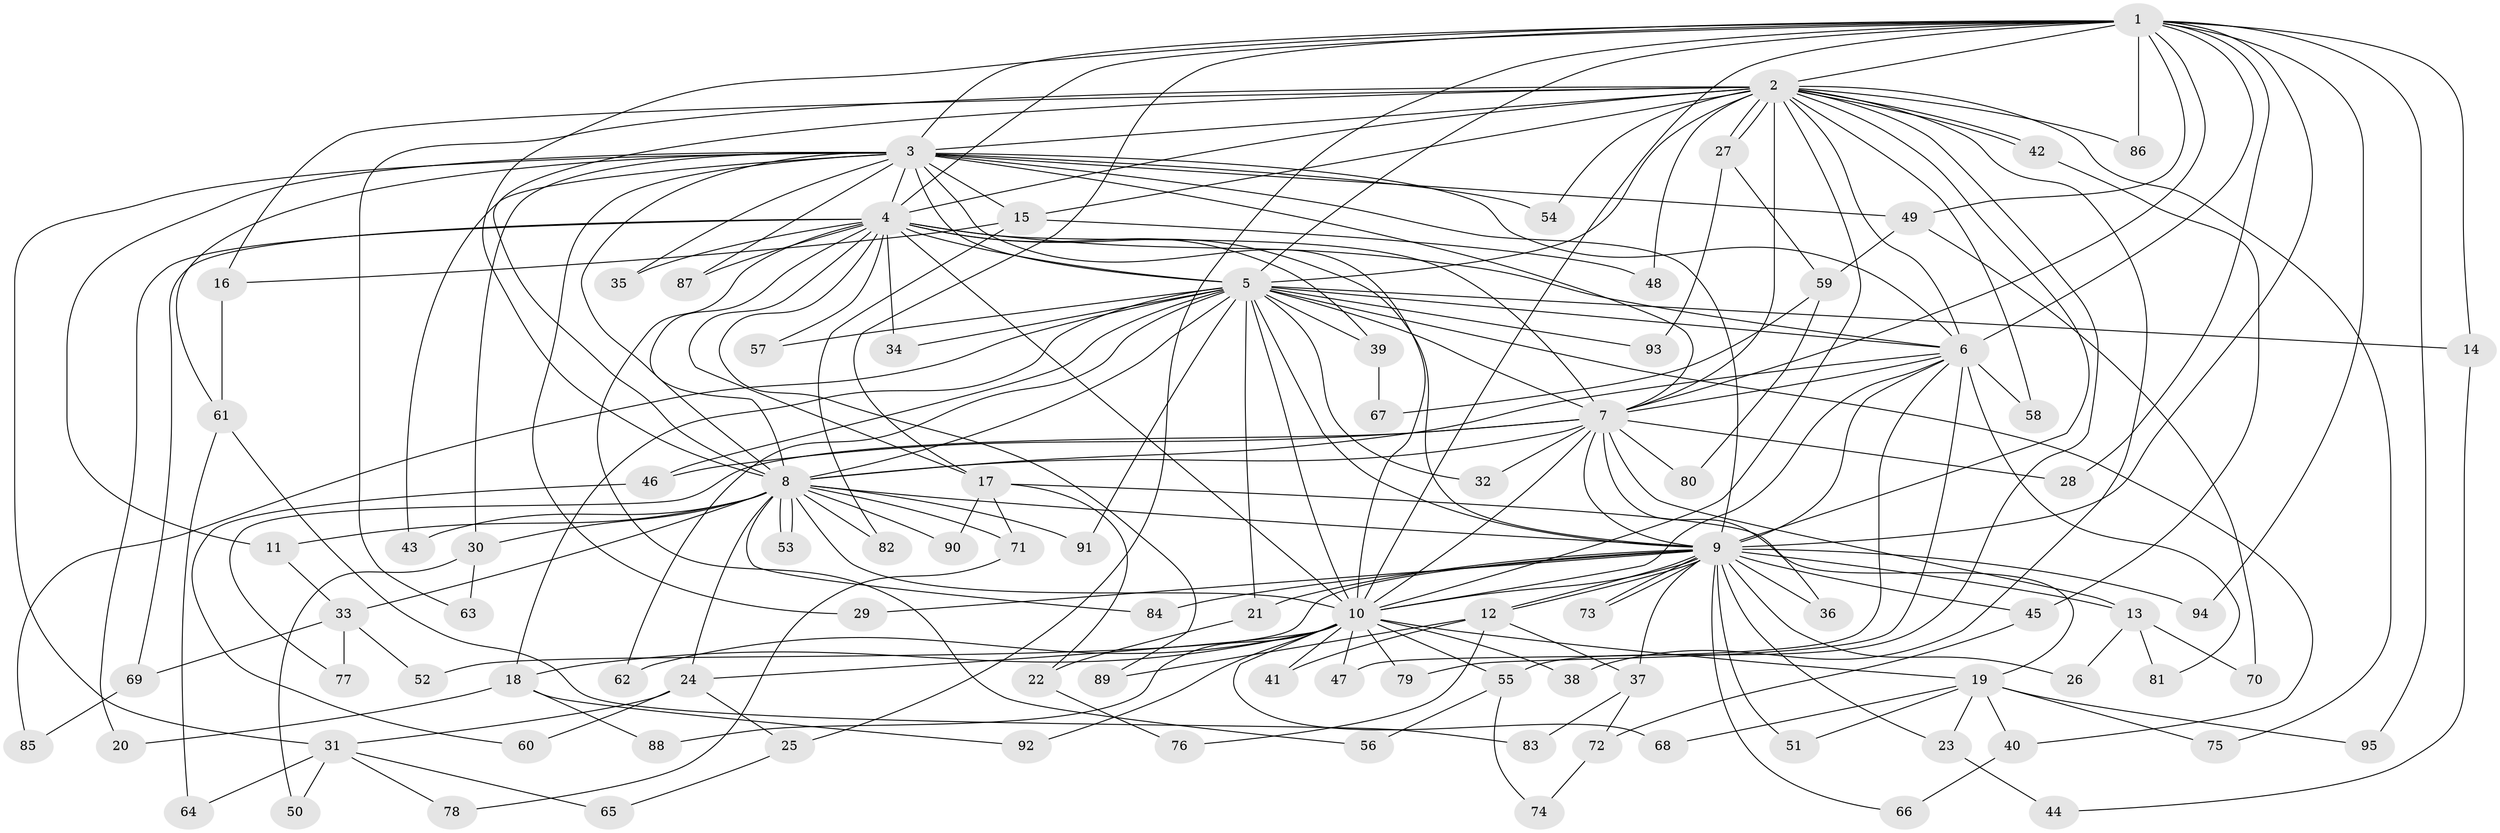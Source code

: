 // Generated by graph-tools (version 1.1) at 2025/34/03/09/25 02:34:46]
// undirected, 95 vertices, 215 edges
graph export_dot {
graph [start="1"]
  node [color=gray90,style=filled];
  1;
  2;
  3;
  4;
  5;
  6;
  7;
  8;
  9;
  10;
  11;
  12;
  13;
  14;
  15;
  16;
  17;
  18;
  19;
  20;
  21;
  22;
  23;
  24;
  25;
  26;
  27;
  28;
  29;
  30;
  31;
  32;
  33;
  34;
  35;
  36;
  37;
  38;
  39;
  40;
  41;
  42;
  43;
  44;
  45;
  46;
  47;
  48;
  49;
  50;
  51;
  52;
  53;
  54;
  55;
  56;
  57;
  58;
  59;
  60;
  61;
  62;
  63;
  64;
  65;
  66;
  67;
  68;
  69;
  70;
  71;
  72;
  73;
  74;
  75;
  76;
  77;
  78;
  79;
  80;
  81;
  82;
  83;
  84;
  85;
  86;
  87;
  88;
  89;
  90;
  91;
  92;
  93;
  94;
  95;
  1 -- 2;
  1 -- 3;
  1 -- 4;
  1 -- 5;
  1 -- 6;
  1 -- 7;
  1 -- 8;
  1 -- 9;
  1 -- 10;
  1 -- 14;
  1 -- 17;
  1 -- 25;
  1 -- 28;
  1 -- 49;
  1 -- 86;
  1 -- 94;
  1 -- 95;
  2 -- 3;
  2 -- 4;
  2 -- 5;
  2 -- 6;
  2 -- 7;
  2 -- 8;
  2 -- 9;
  2 -- 10;
  2 -- 15;
  2 -- 16;
  2 -- 27;
  2 -- 27;
  2 -- 38;
  2 -- 42;
  2 -- 42;
  2 -- 48;
  2 -- 54;
  2 -- 55;
  2 -- 58;
  2 -- 63;
  2 -- 75;
  2 -- 86;
  3 -- 4;
  3 -- 5;
  3 -- 6;
  3 -- 7;
  3 -- 8;
  3 -- 9;
  3 -- 10;
  3 -- 11;
  3 -- 15;
  3 -- 29;
  3 -- 30;
  3 -- 31;
  3 -- 35;
  3 -- 43;
  3 -- 49;
  3 -- 54;
  3 -- 61;
  3 -- 87;
  4 -- 5;
  4 -- 6;
  4 -- 7;
  4 -- 8;
  4 -- 9;
  4 -- 10;
  4 -- 17;
  4 -- 20;
  4 -- 34;
  4 -- 35;
  4 -- 39;
  4 -- 56;
  4 -- 57;
  4 -- 69;
  4 -- 87;
  4 -- 89;
  5 -- 6;
  5 -- 7;
  5 -- 8;
  5 -- 9;
  5 -- 10;
  5 -- 14;
  5 -- 18;
  5 -- 21;
  5 -- 32;
  5 -- 34;
  5 -- 39;
  5 -- 40;
  5 -- 46;
  5 -- 57;
  5 -- 62;
  5 -- 85;
  5 -- 91;
  5 -- 93;
  6 -- 7;
  6 -- 8;
  6 -- 9;
  6 -- 10;
  6 -- 47;
  6 -- 58;
  6 -- 79;
  6 -- 81;
  7 -- 8;
  7 -- 9;
  7 -- 10;
  7 -- 13;
  7 -- 28;
  7 -- 32;
  7 -- 36;
  7 -- 46;
  7 -- 77;
  7 -- 80;
  8 -- 9;
  8 -- 10;
  8 -- 11;
  8 -- 24;
  8 -- 30;
  8 -- 33;
  8 -- 43;
  8 -- 53;
  8 -- 53;
  8 -- 71;
  8 -- 82;
  8 -- 84;
  8 -- 90;
  8 -- 91;
  9 -- 10;
  9 -- 12;
  9 -- 12;
  9 -- 13;
  9 -- 21;
  9 -- 23;
  9 -- 26;
  9 -- 29;
  9 -- 36;
  9 -- 37;
  9 -- 45;
  9 -- 51;
  9 -- 52;
  9 -- 66;
  9 -- 73;
  9 -- 73;
  9 -- 84;
  9 -- 94;
  10 -- 18;
  10 -- 19;
  10 -- 24;
  10 -- 38;
  10 -- 41;
  10 -- 47;
  10 -- 55;
  10 -- 62;
  10 -- 68;
  10 -- 79;
  10 -- 88;
  10 -- 92;
  11 -- 33;
  12 -- 37;
  12 -- 41;
  12 -- 76;
  12 -- 89;
  13 -- 26;
  13 -- 70;
  13 -- 81;
  14 -- 44;
  15 -- 16;
  15 -- 48;
  15 -- 82;
  16 -- 61;
  17 -- 19;
  17 -- 22;
  17 -- 71;
  17 -- 90;
  18 -- 20;
  18 -- 88;
  18 -- 92;
  19 -- 23;
  19 -- 40;
  19 -- 51;
  19 -- 68;
  19 -- 75;
  19 -- 95;
  21 -- 22;
  22 -- 76;
  23 -- 44;
  24 -- 25;
  24 -- 31;
  24 -- 60;
  25 -- 65;
  27 -- 59;
  27 -- 93;
  30 -- 50;
  30 -- 63;
  31 -- 50;
  31 -- 64;
  31 -- 65;
  31 -- 78;
  33 -- 52;
  33 -- 69;
  33 -- 77;
  37 -- 72;
  37 -- 83;
  39 -- 67;
  40 -- 66;
  42 -- 45;
  45 -- 72;
  46 -- 60;
  49 -- 59;
  49 -- 70;
  55 -- 56;
  55 -- 74;
  59 -- 67;
  59 -- 80;
  61 -- 64;
  61 -- 83;
  69 -- 85;
  71 -- 78;
  72 -- 74;
}

